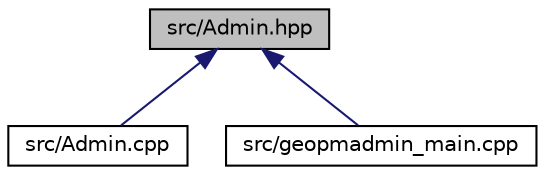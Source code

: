 digraph "src/Admin.hpp"
{
 // LATEX_PDF_SIZE
  edge [fontname="Helvetica",fontsize="10",labelfontname="Helvetica",labelfontsize="10"];
  node [fontname="Helvetica",fontsize="10",shape=record];
  Node1 [label="src/Admin.hpp",height=0.2,width=0.4,color="black", fillcolor="grey75", style="filled", fontcolor="black",tooltip=" "];
  Node1 -> Node2 [dir="back",color="midnightblue",fontsize="10",style="solid",fontname="Helvetica"];
  Node2 [label="src/Admin.cpp",height=0.2,width=0.4,color="black", fillcolor="white", style="filled",URL="$_admin_8cpp.html",tooltip=" "];
  Node1 -> Node3 [dir="back",color="midnightblue",fontsize="10",style="solid",fontname="Helvetica"];
  Node3 [label="src/geopmadmin_main.cpp",height=0.2,width=0.4,color="black", fillcolor="white", style="filled",URL="$geopmadmin__main_8cpp.html",tooltip=" "];
}
